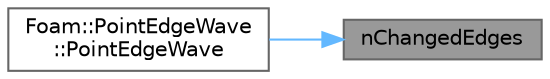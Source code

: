 digraph "nChangedEdges"
{
 // LATEX_PDF_SIZE
  bgcolor="transparent";
  edge [fontname=Helvetica,fontsize=10,labelfontname=Helvetica,labelfontsize=10];
  node [fontname=Helvetica,fontsize=10,shape=box,height=0.2,width=0.4];
  rankdir="RL";
  Node1 [id="Node000001",label="nChangedEdges",height=0.2,width=0.4,color="gray40", fillcolor="grey60", style="filled", fontcolor="black",tooltip=" "];
  Node1 -> Node2 [id="edge1_Node000001_Node000002",dir="back",color="steelblue1",style="solid",tooltip=" "];
  Node2 [id="Node000002",label="Foam::PointEdgeWave\l::PointEdgeWave",height=0.2,width=0.4,color="grey40", fillcolor="white", style="filled",URL="$classFoam_1_1PointEdgeWave.html#a2acf5f1740269f65a112834959593bec",tooltip=" "];
}

